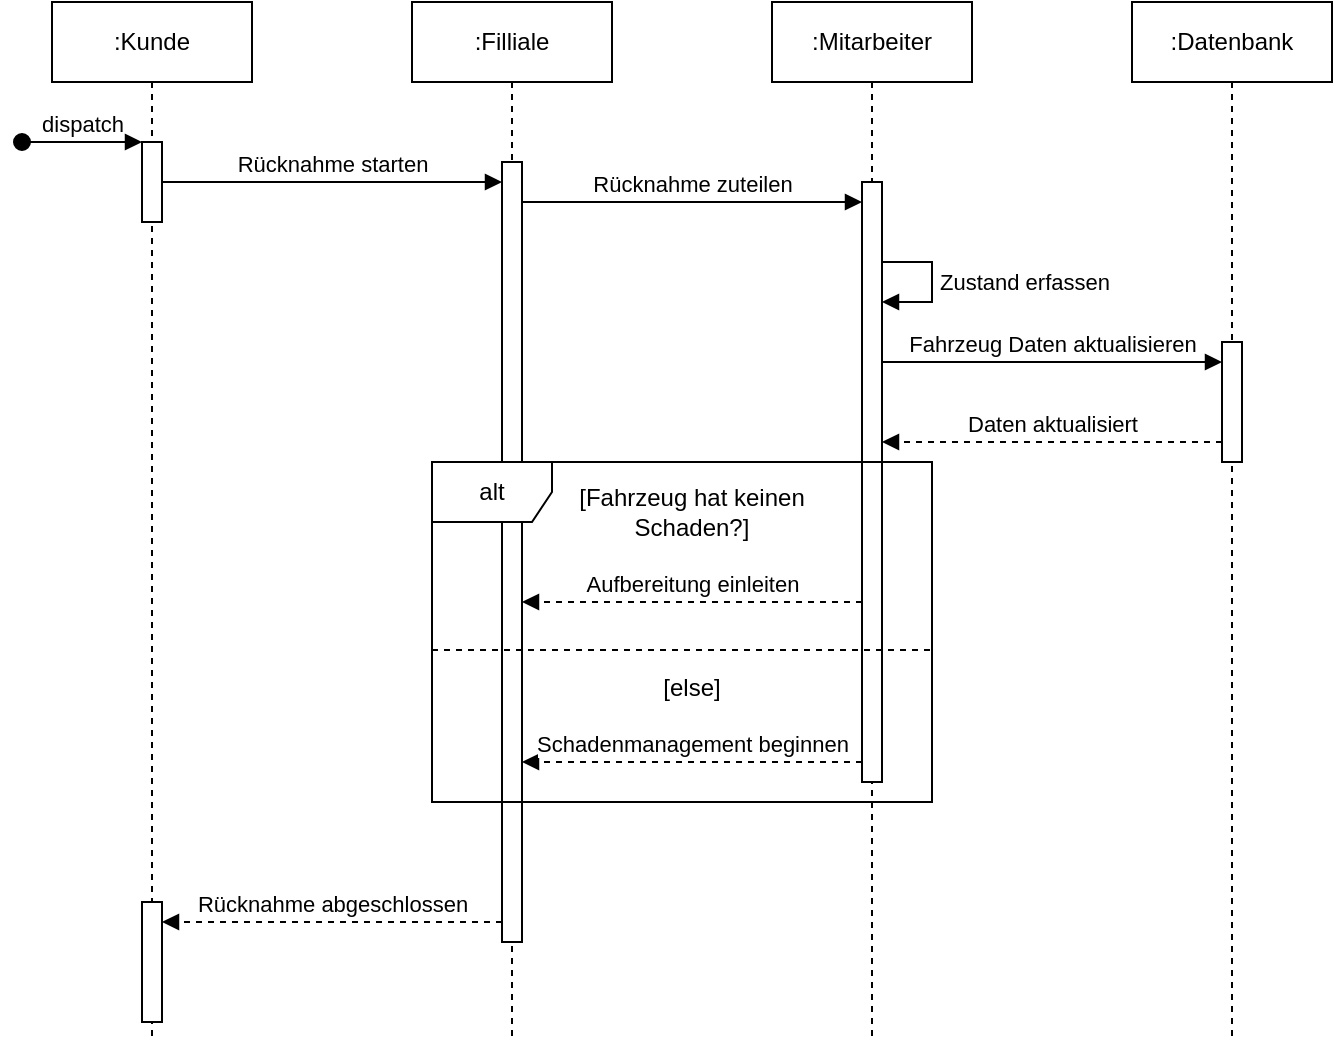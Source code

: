 <mxfile version="25.0.3">
  <diagram name="Page-1" id="2YBvvXClWsGukQMizWep">
    <mxGraphModel dx="788" dy="474" grid="1" gridSize="10" guides="1" tooltips="1" connect="1" arrows="1" fold="1" page="1" pageScale="1" pageWidth="850" pageHeight="1100" math="0" shadow="0">
      <root>
        <mxCell id="0" />
        <mxCell id="1" parent="0" />
        <mxCell id="aM9ryv3xv72pqoxQDRHE-1" value=":Kunde" style="shape=umlLifeline;perimeter=lifelinePerimeter;whiteSpace=wrap;html=1;container=0;dropTarget=0;collapsible=0;recursiveResize=0;outlineConnect=0;portConstraint=eastwest;newEdgeStyle={&quot;edgeStyle&quot;:&quot;elbowEdgeStyle&quot;,&quot;elbow&quot;:&quot;vertical&quot;,&quot;curved&quot;:0,&quot;rounded&quot;:0};" parent="1" vertex="1">
          <mxGeometry x="40" y="40" width="100" height="520" as="geometry" />
        </mxCell>
        <mxCell id="aM9ryv3xv72pqoxQDRHE-2" value="" style="html=1;points=[];perimeter=orthogonalPerimeter;outlineConnect=0;targetShapes=umlLifeline;portConstraint=eastwest;newEdgeStyle={&quot;edgeStyle&quot;:&quot;elbowEdgeStyle&quot;,&quot;elbow&quot;:&quot;vertical&quot;,&quot;curved&quot;:0,&quot;rounded&quot;:0};" parent="aM9ryv3xv72pqoxQDRHE-1" vertex="1">
          <mxGeometry x="45" y="70" width="10" height="40" as="geometry" />
        </mxCell>
        <mxCell id="aM9ryv3xv72pqoxQDRHE-3" value="dispatch" style="html=1;verticalAlign=bottom;startArrow=oval;endArrow=block;startSize=8;edgeStyle=elbowEdgeStyle;elbow=vertical;curved=0;rounded=0;" parent="aM9ryv3xv72pqoxQDRHE-1" target="aM9ryv3xv72pqoxQDRHE-2" edge="1">
          <mxGeometry relative="1" as="geometry">
            <mxPoint x="-15" y="70" as="sourcePoint" />
          </mxGeometry>
        </mxCell>
        <mxCell id="mQ3shQUCdLoujEKGF4Rc-1" value="" style="html=1;points=[];perimeter=orthogonalPerimeter;outlineConnect=0;targetShapes=umlLifeline;portConstraint=eastwest;newEdgeStyle={&quot;edgeStyle&quot;:&quot;elbowEdgeStyle&quot;,&quot;elbow&quot;:&quot;vertical&quot;,&quot;curved&quot;:0,&quot;rounded&quot;:0};" vertex="1" parent="aM9ryv3xv72pqoxQDRHE-1">
          <mxGeometry x="45" y="450" width="10" height="60" as="geometry" />
        </mxCell>
        <mxCell id="aM9ryv3xv72pqoxQDRHE-5" value=":Filliale" style="shape=umlLifeline;perimeter=lifelinePerimeter;whiteSpace=wrap;html=1;container=0;dropTarget=0;collapsible=0;recursiveResize=0;outlineConnect=0;portConstraint=eastwest;newEdgeStyle={&quot;edgeStyle&quot;:&quot;elbowEdgeStyle&quot;,&quot;elbow&quot;:&quot;vertical&quot;,&quot;curved&quot;:0,&quot;rounded&quot;:0};" parent="1" vertex="1">
          <mxGeometry x="220" y="40" width="100" height="520" as="geometry" />
        </mxCell>
        <mxCell id="aM9ryv3xv72pqoxQDRHE-6" value="" style="html=1;points=[];perimeter=orthogonalPerimeter;outlineConnect=0;targetShapes=umlLifeline;portConstraint=eastwest;newEdgeStyle={&quot;edgeStyle&quot;:&quot;elbowEdgeStyle&quot;,&quot;elbow&quot;:&quot;vertical&quot;,&quot;curved&quot;:0,&quot;rounded&quot;:0};" parent="aM9ryv3xv72pqoxQDRHE-5" vertex="1">
          <mxGeometry x="45" y="80" width="10" height="390" as="geometry" />
        </mxCell>
        <mxCell id="qT_SftpToRG5wiv3Kvyg-1" value="Rücknahme starten" style="html=1;verticalAlign=bottom;endArrow=block;curved=0;rounded=0;" parent="1" edge="1">
          <mxGeometry width="80" relative="1" as="geometry">
            <mxPoint x="95" y="130" as="sourcePoint" />
            <mxPoint x="265" y="130" as="targetPoint" />
          </mxGeometry>
        </mxCell>
        <mxCell id="qT_SftpToRG5wiv3Kvyg-4" value=":Mitarbeiter" style="shape=umlLifeline;perimeter=lifelinePerimeter;whiteSpace=wrap;html=1;container=0;dropTarget=0;collapsible=0;recursiveResize=0;outlineConnect=0;portConstraint=eastwest;newEdgeStyle={&quot;edgeStyle&quot;:&quot;elbowEdgeStyle&quot;,&quot;elbow&quot;:&quot;vertical&quot;,&quot;curved&quot;:0,&quot;rounded&quot;:0};" parent="1" vertex="1">
          <mxGeometry x="400" y="40" width="100" height="520" as="geometry" />
        </mxCell>
        <mxCell id="qT_SftpToRG5wiv3Kvyg-5" value="" style="html=1;points=[];perimeter=orthogonalPerimeter;outlineConnect=0;targetShapes=umlLifeline;portConstraint=eastwest;newEdgeStyle={&quot;edgeStyle&quot;:&quot;elbowEdgeStyle&quot;,&quot;elbow&quot;:&quot;vertical&quot;,&quot;curved&quot;:0,&quot;rounded&quot;:0};" parent="qT_SftpToRG5wiv3Kvyg-4" vertex="1">
          <mxGeometry x="45" y="90" width="10" height="300" as="geometry" />
        </mxCell>
        <mxCell id="qT_SftpToRG5wiv3Kvyg-11" value="Zustand erfassen" style="html=1;align=left;spacingLeft=2;endArrow=block;rounded=0;edgeStyle=orthogonalEdgeStyle;curved=0;rounded=0;" parent="qT_SftpToRG5wiv3Kvyg-4" edge="1">
          <mxGeometry relative="1" as="geometry">
            <mxPoint x="55" y="130" as="sourcePoint" />
            <Array as="points">
              <mxPoint x="80" y="130" />
              <mxPoint x="80" y="150" />
            </Array>
            <mxPoint x="55" y="150" as="targetPoint" />
          </mxGeometry>
        </mxCell>
        <mxCell id="qT_SftpToRG5wiv3Kvyg-6" value="Rücknahme zuteilen" style="html=1;verticalAlign=bottom;endArrow=block;curved=0;rounded=0;" parent="1" edge="1">
          <mxGeometry width="80" relative="1" as="geometry">
            <mxPoint x="275" y="140" as="sourcePoint" />
            <mxPoint x="445" y="140" as="targetPoint" />
          </mxGeometry>
        </mxCell>
        <mxCell id="qT_SftpToRG5wiv3Kvyg-12" value=":Datenbank" style="shape=umlLifeline;perimeter=lifelinePerimeter;whiteSpace=wrap;html=1;container=0;dropTarget=0;collapsible=0;recursiveResize=0;outlineConnect=0;portConstraint=eastwest;newEdgeStyle={&quot;edgeStyle&quot;:&quot;elbowEdgeStyle&quot;,&quot;elbow&quot;:&quot;vertical&quot;,&quot;curved&quot;:0,&quot;rounded&quot;:0};" parent="1" vertex="1">
          <mxGeometry x="580" y="40" width="100" height="520" as="geometry" />
        </mxCell>
        <mxCell id="qT_SftpToRG5wiv3Kvyg-13" value="" style="html=1;points=[];perimeter=orthogonalPerimeter;outlineConnect=0;targetShapes=umlLifeline;portConstraint=eastwest;newEdgeStyle={&quot;edgeStyle&quot;:&quot;elbowEdgeStyle&quot;,&quot;elbow&quot;:&quot;vertical&quot;,&quot;curved&quot;:0,&quot;rounded&quot;:0};" parent="qT_SftpToRG5wiv3Kvyg-12" vertex="1">
          <mxGeometry x="45" y="170" width="10" height="60" as="geometry" />
        </mxCell>
        <mxCell id="qT_SftpToRG5wiv3Kvyg-14" value="Fahrzeug Daten aktualisieren" style="html=1;verticalAlign=bottom;endArrow=block;curved=0;rounded=0;" parent="1" edge="1">
          <mxGeometry width="80" relative="1" as="geometry">
            <mxPoint x="455" y="220" as="sourcePoint" />
            <mxPoint x="625" y="220" as="targetPoint" />
          </mxGeometry>
        </mxCell>
        <mxCell id="qT_SftpToRG5wiv3Kvyg-15" value="Daten aktualisiert" style="html=1;verticalAlign=bottom;endArrow=block;curved=0;rounded=0;dashed=1;" parent="1" edge="1">
          <mxGeometry width="80" relative="1" as="geometry">
            <mxPoint x="625" y="260" as="sourcePoint" />
            <mxPoint x="455" y="260" as="targetPoint" />
          </mxGeometry>
        </mxCell>
        <mxCell id="qT_SftpToRG5wiv3Kvyg-16" value="Aufbereitung einleiten" style="html=1;verticalAlign=bottom;endArrow=block;curved=0;rounded=0;dashed=1;" parent="1" edge="1">
          <mxGeometry width="80" relative="1" as="geometry">
            <mxPoint x="445" y="340" as="sourcePoint" />
            <mxPoint x="275" y="340" as="targetPoint" />
          </mxGeometry>
        </mxCell>
        <mxCell id="qT_SftpToRG5wiv3Kvyg-17" value="alt" style="shape=umlFrame;whiteSpace=wrap;html=1;pointerEvents=0;" parent="1" vertex="1">
          <mxGeometry x="230" y="270" width="250" height="170" as="geometry" />
        </mxCell>
        <mxCell id="qT_SftpToRG5wiv3Kvyg-18" value="[Fahrzeug hat keinen Schaden?]" style="text;html=1;align=center;verticalAlign=middle;whiteSpace=wrap;rounded=0;" parent="1" vertex="1">
          <mxGeometry x="280" y="280" width="160" height="30" as="geometry" />
        </mxCell>
        <mxCell id="qT_SftpToRG5wiv3Kvyg-19" value="Schadenmanagement beginnen" style="html=1;verticalAlign=bottom;endArrow=block;curved=0;rounded=0;dashed=1;" parent="1" edge="1">
          <mxGeometry width="80" relative="1" as="geometry">
            <mxPoint x="445" y="420" as="sourcePoint" />
            <mxPoint x="275" y="420" as="targetPoint" />
          </mxGeometry>
        </mxCell>
        <mxCell id="qT_SftpToRG5wiv3Kvyg-20" value="" style="line;strokeWidth=1;fillColor=none;align=left;verticalAlign=middle;spacingTop=-1;spacingLeft=3;spacingRight=3;rotatable=0;labelPosition=right;points=[];portConstraint=eastwest;strokeColor=inherit;dashed=1;" parent="1" vertex="1">
          <mxGeometry x="230" y="360" width="250" height="8" as="geometry" />
        </mxCell>
        <mxCell id="qT_SftpToRG5wiv3Kvyg-21" value="Rücknahme abgeschlossen" style="html=1;verticalAlign=bottom;endArrow=block;curved=0;rounded=0;dashed=1;" parent="1" edge="1">
          <mxGeometry width="80" relative="1" as="geometry">
            <mxPoint x="265" y="500" as="sourcePoint" />
            <mxPoint x="95" y="500" as="targetPoint" />
          </mxGeometry>
        </mxCell>
        <mxCell id="qT_SftpToRG5wiv3Kvyg-22" value="[else]" style="text;html=1;align=center;verticalAlign=middle;whiteSpace=wrap;rounded=0;" parent="1" vertex="1">
          <mxGeometry x="280" y="368" width="160" height="30" as="geometry" />
        </mxCell>
      </root>
    </mxGraphModel>
  </diagram>
</mxfile>
